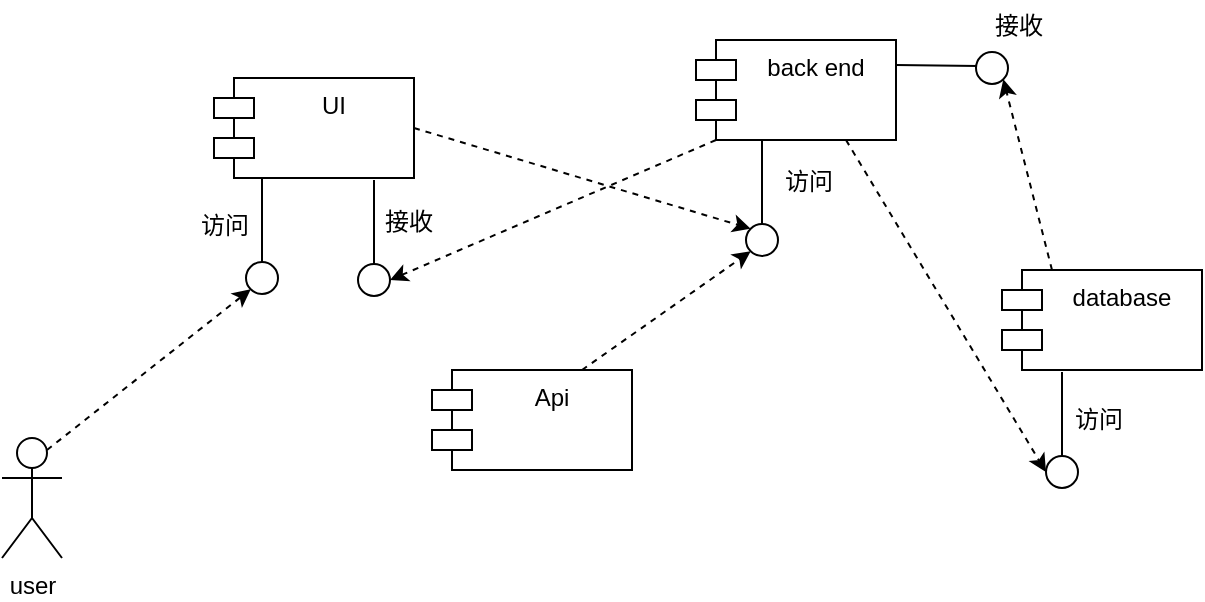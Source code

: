 <mxfile version="24.8.2">
  <diagram id="prtHgNgQTEPvFCAcTncT" name="Page-1">
    <mxGraphModel dx="1492" dy="753" grid="0" gridSize="10" guides="1" tooltips="1" connect="1" arrows="1" fold="1" page="0" pageScale="1" pageWidth="827" pageHeight="1169" math="0" shadow="0">
      <root>
        <mxCell id="0" />
        <mxCell id="1" parent="0" />
        <mxCell id="utaojeMMkkSidGva7oOF-22" style="rounded=0;orthogonalLoop=1;jettySize=auto;html=1;exitX=1;exitY=0.5;exitDx=0;exitDy=0;entryX=0;entryY=0;entryDx=0;entryDy=0;dashed=1;" edge="1" parent="1" source="utaojeMMkkSidGva7oOF-1" target="utaojeMMkkSidGva7oOF-21">
          <mxGeometry relative="1" as="geometry" />
        </mxCell>
        <mxCell id="utaojeMMkkSidGva7oOF-1" value="UI" style="shape=module;align=left;spacingLeft=20;align=center;verticalAlign=top;whiteSpace=wrap;html=1;" vertex="1" parent="1">
          <mxGeometry x="72" y="168" width="100" height="50" as="geometry" />
        </mxCell>
        <mxCell id="utaojeMMkkSidGva7oOF-27" style="rounded=0;orthogonalLoop=1;jettySize=auto;html=1;exitX=0.75;exitY=1;exitDx=0;exitDy=0;entryX=0;entryY=0.5;entryDx=0;entryDy=0;dashed=1;" edge="1" parent="1" source="utaojeMMkkSidGva7oOF-7" target="utaojeMMkkSidGva7oOF-26">
          <mxGeometry relative="1" as="geometry" />
        </mxCell>
        <mxCell id="utaojeMMkkSidGva7oOF-31" style="rounded=0;orthogonalLoop=1;jettySize=auto;html=1;exitX=0;exitY=1;exitDx=10;exitDy=0;exitPerimeter=0;entryX=1;entryY=0.5;entryDx=0;entryDy=0;dashed=1;" edge="1" parent="1" source="utaojeMMkkSidGva7oOF-7" target="utaojeMMkkSidGva7oOF-30">
          <mxGeometry relative="1" as="geometry" />
        </mxCell>
        <mxCell id="utaojeMMkkSidGva7oOF-7" value="back end" style="shape=module;align=left;spacingLeft=20;align=center;verticalAlign=top;whiteSpace=wrap;html=1;" vertex="1" parent="1">
          <mxGeometry x="313" y="149" width="100" height="50" as="geometry" />
        </mxCell>
        <mxCell id="utaojeMMkkSidGva7oOF-18" style="rounded=0;orthogonalLoop=1;jettySize=auto;html=1;exitX=0.75;exitY=0.1;exitDx=0;exitDy=0;exitPerimeter=0;entryX=0;entryY=1;entryDx=0;entryDy=0;dashed=1;" edge="1" parent="1" source="utaojeMMkkSidGva7oOF-8" target="utaojeMMkkSidGva7oOF-14">
          <mxGeometry relative="1" as="geometry" />
        </mxCell>
        <mxCell id="utaojeMMkkSidGva7oOF-8" value="user" style="shape=umlActor;verticalLabelPosition=bottom;verticalAlign=top;html=1;" vertex="1" parent="1">
          <mxGeometry x="-34" y="348" width="30" height="60" as="geometry" />
        </mxCell>
        <mxCell id="utaojeMMkkSidGva7oOF-17" value="" style="group" vertex="1" connectable="0" parent="1">
          <mxGeometry x="88" y="218" width="16" height="58" as="geometry" />
        </mxCell>
        <mxCell id="utaojeMMkkSidGva7oOF-13" value="" style="endArrow=none;html=1;rounded=0;" edge="1" parent="utaojeMMkkSidGva7oOF-17">
          <mxGeometry width="50" height="50" relative="1" as="geometry">
            <mxPoint x="8" y="42" as="sourcePoint" />
            <mxPoint x="8" as="targetPoint" />
          </mxGeometry>
        </mxCell>
        <mxCell id="utaojeMMkkSidGva7oOF-14" value="" style="ellipse;whiteSpace=wrap;html=1;aspect=fixed;" vertex="1" parent="utaojeMMkkSidGva7oOF-17">
          <mxGeometry y="42" width="16" height="16" as="geometry" />
        </mxCell>
        <mxCell id="utaojeMMkkSidGva7oOF-19" value="" style="group" vertex="1" connectable="0" parent="1">
          <mxGeometry x="338" y="199" width="16" height="58" as="geometry" />
        </mxCell>
        <mxCell id="utaojeMMkkSidGva7oOF-20" value="" style="endArrow=none;html=1;rounded=0;" edge="1" parent="utaojeMMkkSidGva7oOF-19">
          <mxGeometry width="50" height="50" relative="1" as="geometry">
            <mxPoint x="8" y="42" as="sourcePoint" />
            <mxPoint x="8" as="targetPoint" />
          </mxGeometry>
        </mxCell>
        <mxCell id="utaojeMMkkSidGva7oOF-21" value="" style="ellipse;whiteSpace=wrap;html=1;aspect=fixed;" vertex="1" parent="utaojeMMkkSidGva7oOF-19">
          <mxGeometry y="42" width="16" height="16" as="geometry" />
        </mxCell>
        <mxCell id="utaojeMMkkSidGva7oOF-37" style="rounded=0;orthogonalLoop=1;jettySize=auto;html=1;exitX=0.25;exitY=0;exitDx=0;exitDy=0;entryX=1;entryY=1;entryDx=0;entryDy=0;dashed=1;" edge="1" parent="1" source="utaojeMMkkSidGva7oOF-23" target="utaojeMMkkSidGva7oOF-36">
          <mxGeometry relative="1" as="geometry" />
        </mxCell>
        <mxCell id="utaojeMMkkSidGva7oOF-23" value="database" style="shape=module;align=left;spacingLeft=20;align=center;verticalAlign=top;whiteSpace=wrap;html=1;" vertex="1" parent="1">
          <mxGeometry x="466" y="264" width="100" height="50" as="geometry" />
        </mxCell>
        <mxCell id="utaojeMMkkSidGva7oOF-24" value="" style="group" vertex="1" connectable="0" parent="1">
          <mxGeometry x="488" y="315" width="16" height="58" as="geometry" />
        </mxCell>
        <mxCell id="utaojeMMkkSidGva7oOF-25" value="" style="endArrow=none;html=1;rounded=0;" edge="1" parent="utaojeMMkkSidGva7oOF-24">
          <mxGeometry width="50" height="50" relative="1" as="geometry">
            <mxPoint x="8" y="42" as="sourcePoint" />
            <mxPoint x="8" as="targetPoint" />
          </mxGeometry>
        </mxCell>
        <mxCell id="utaojeMMkkSidGva7oOF-26" value="" style="ellipse;whiteSpace=wrap;html=1;aspect=fixed;" vertex="1" parent="utaojeMMkkSidGva7oOF-24">
          <mxGeometry y="42" width="16" height="16" as="geometry" />
        </mxCell>
        <mxCell id="utaojeMMkkSidGva7oOF-28" value="" style="group" vertex="1" connectable="0" parent="1">
          <mxGeometry x="144" y="219" width="46" height="58" as="geometry" />
        </mxCell>
        <mxCell id="utaojeMMkkSidGva7oOF-29" value="" style="endArrow=none;html=1;rounded=0;" edge="1" parent="utaojeMMkkSidGva7oOF-28">
          <mxGeometry width="50" height="50" relative="1" as="geometry">
            <mxPoint x="8" y="42" as="sourcePoint" />
            <mxPoint x="8" as="targetPoint" />
          </mxGeometry>
        </mxCell>
        <mxCell id="utaojeMMkkSidGva7oOF-30" value="" style="ellipse;whiteSpace=wrap;html=1;aspect=fixed;" vertex="1" parent="utaojeMMkkSidGva7oOF-28">
          <mxGeometry y="42" width="16" height="16" as="geometry" />
        </mxCell>
        <mxCell id="utaojeMMkkSidGva7oOF-41" value="接收" style="text;html=1;align=center;verticalAlign=middle;resizable=0;points=[];autosize=1;strokeColor=none;fillColor=none;" vertex="1" parent="utaojeMMkkSidGva7oOF-28">
          <mxGeometry x="4" y="8" width="42" height="26" as="geometry" />
        </mxCell>
        <mxCell id="utaojeMMkkSidGva7oOF-35" value="" style="endArrow=none;html=1;rounded=0;exitX=1;exitY=0.25;exitDx=0;exitDy=0;" edge="1" parent="1" source="utaojeMMkkSidGva7oOF-7">
          <mxGeometry width="50" height="50" relative="1" as="geometry">
            <mxPoint x="428" y="182" as="sourcePoint" />
            <mxPoint x="454" y="162" as="targetPoint" />
          </mxGeometry>
        </mxCell>
        <mxCell id="utaojeMMkkSidGva7oOF-36" value="" style="ellipse;whiteSpace=wrap;html=1;aspect=fixed;" vertex="1" parent="1">
          <mxGeometry x="453" y="155" width="16" height="16" as="geometry" />
        </mxCell>
        <mxCell id="utaojeMMkkSidGva7oOF-39" style="rounded=0;orthogonalLoop=1;jettySize=auto;html=1;exitX=0.75;exitY=0;exitDx=0;exitDy=0;entryX=0;entryY=1;entryDx=0;entryDy=0;dashed=1;" edge="1" parent="1" source="utaojeMMkkSidGva7oOF-38" target="utaojeMMkkSidGva7oOF-21">
          <mxGeometry relative="1" as="geometry" />
        </mxCell>
        <mxCell id="utaojeMMkkSidGva7oOF-38" value="Api" style="shape=module;align=left;spacingLeft=20;align=center;verticalAlign=top;whiteSpace=wrap;html=1;" vertex="1" parent="1">
          <mxGeometry x="181" y="314" width="100" height="50" as="geometry" />
        </mxCell>
        <mxCell id="utaojeMMkkSidGva7oOF-40" value="访问" style="text;html=1;align=center;verticalAlign=middle;resizable=0;points=[];autosize=1;strokeColor=none;fillColor=none;" vertex="1" parent="1">
          <mxGeometry x="56" y="229" width="42" height="26" as="geometry" />
        </mxCell>
        <mxCell id="utaojeMMkkSidGva7oOF-42" value="访问" style="text;html=1;align=center;verticalAlign=middle;resizable=0;points=[];autosize=1;strokeColor=none;fillColor=none;" vertex="1" parent="1">
          <mxGeometry x="348" y="207" width="42" height="26" as="geometry" />
        </mxCell>
        <mxCell id="utaojeMMkkSidGva7oOF-44" value="接收" style="text;html=1;align=center;verticalAlign=middle;resizable=0;points=[];autosize=1;strokeColor=none;fillColor=none;" vertex="1" parent="1">
          <mxGeometry x="453" y="129" width="42" height="26" as="geometry" />
        </mxCell>
        <mxCell id="utaojeMMkkSidGva7oOF-45" value="访问" style="text;html=1;align=center;verticalAlign=middle;resizable=0;points=[];autosize=1;strokeColor=none;fillColor=none;" vertex="1" parent="1">
          <mxGeometry x="493" y="326" width="42" height="26" as="geometry" />
        </mxCell>
      </root>
    </mxGraphModel>
  </diagram>
</mxfile>
